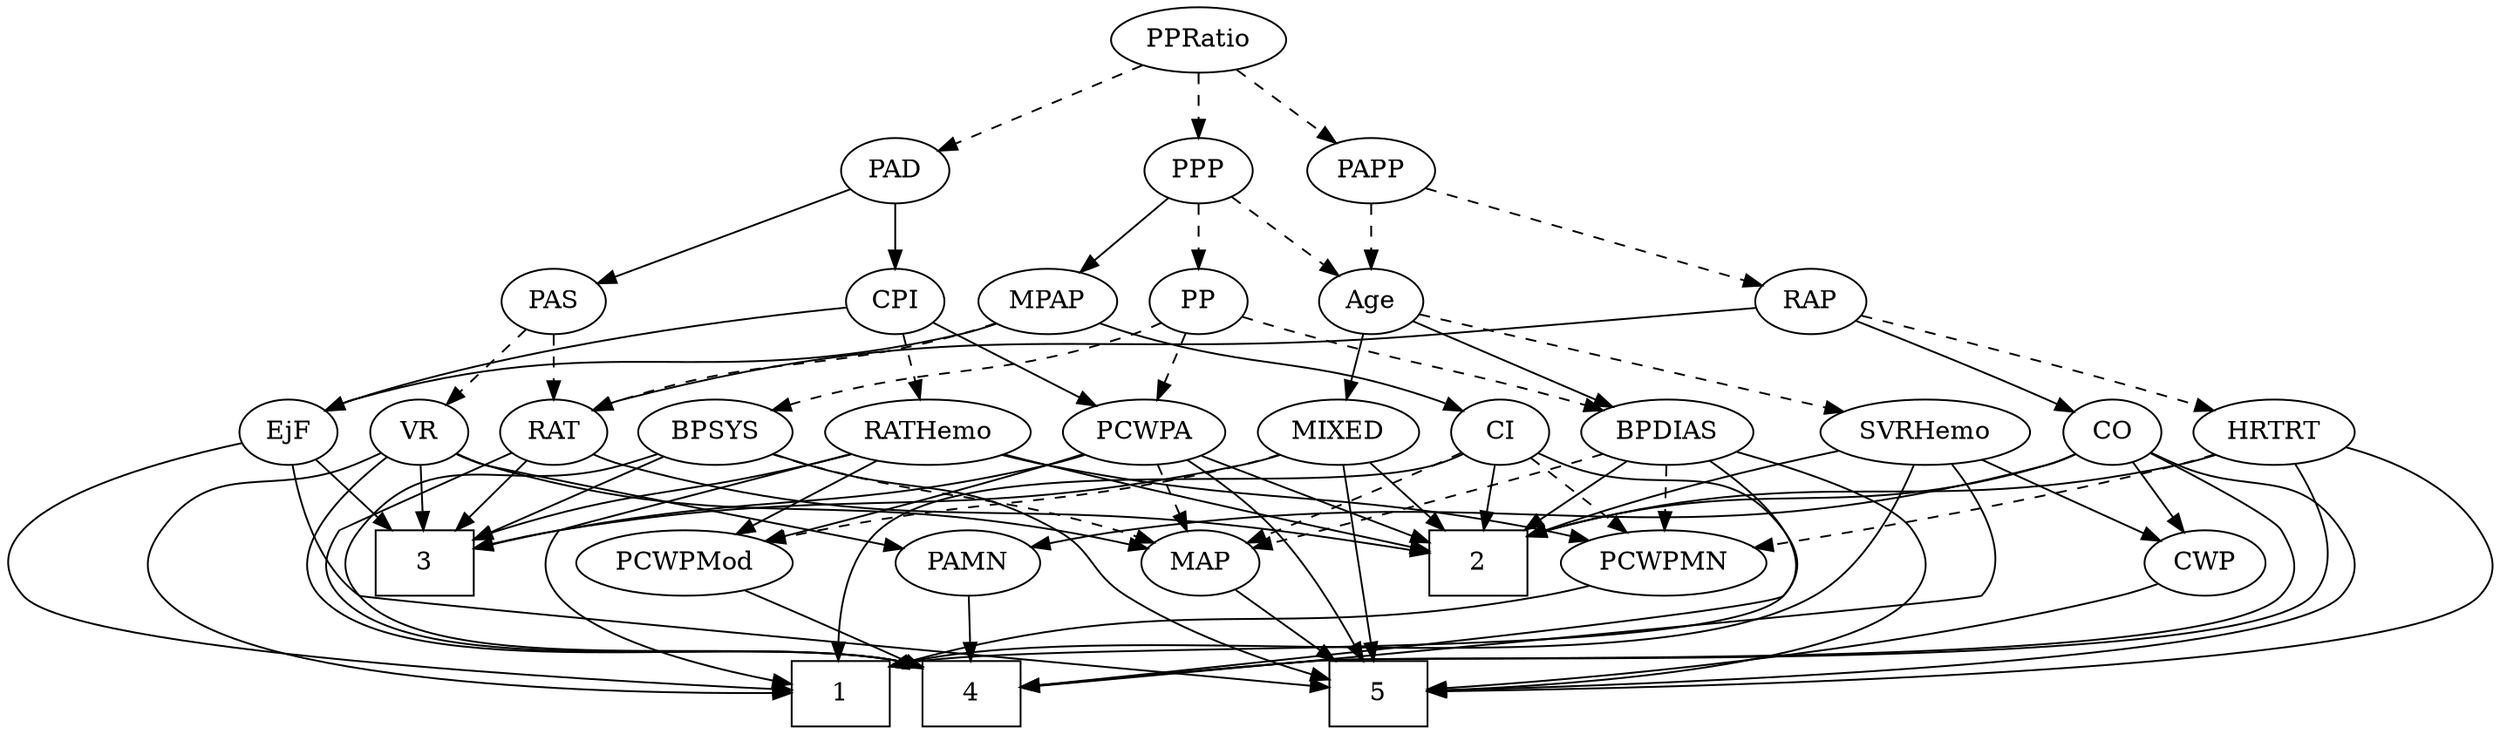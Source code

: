 strict digraph {
	graph [bb="0,0,1278.5,396"];
	node [label="\N"];
	1	[height=0.5,
		pos="512,18",
		shape=box,
		width=0.75];
	2	[height=0.5,
		pos="927,90",
		shape=box,
		width=0.75];
	3	[height=0.5,
		pos="141,90",
		shape=box,
		width=0.75];
	4	[height=0.5,
		pos="766,18",
		shape=box,
		width=0.75];
	5	[height=0.5,
		pos="838,18",
		shape=box,
		width=0.75];
	RAP	[height=0.5,
		pos="851,234",
		width=0.77632];
	CO	[height=0.5,
		pos="1134,162",
		width=0.75];
	RAP -> CO	[pos="e,1113.4,173.72 878.23,229.25 924.33,222.45 1020.3,206.29 1098,180 1099.9,179.35 1101.9,178.63 1103.8,177.86",
		style=solid];
	HRTRT	[height=0.5,
		pos="927,162",
		width=1.1013];
	RAP -> HRTRT	[pos="e,910.32,178.36 866.38,218.83 876.84,209.2 890.9,196.25 902.84,185.25",
		style=dashed];
	RAT	[height=0.5,
		pos="389,162",
		width=0.75827];
	RAP -> RAT	[pos="e,409.5,174.05 823.46,230.09 735.25,220.68 463.29,191.11 425,180 423.06,179.44 421.09,178.78 419.13,178.06",
		style=solid];
	PAS	[height=0.5,
		pos="299,234",
		width=0.75];
	VR	[height=0.5,
		pos="99,162",
		width=0.75];
	PAS -> VR	[pos="e,120.12,173.53 274.48,226.15 242.11,216.86 183.55,199.22 135,180 133.17,179.28 131.3,178.5 129.42,177.7",
		style=dashed];
	PAS -> RAT	[pos="e,371.84,176.35 315.93,219.83 329.42,209.34 348.51,194.49 363.8,182.6",
		style=dashed];
	PAD	[height=0.5,
		pos="299,306",
		width=0.79437];
	PAD -> PAS	[pos="e,299,252.1 299,287.7 299,279.98 299,270.71 299,262.11",
		style=solid];
	CPI	[height=0.5,
		pos="204,234",
		width=0.75];
	PAD -> CPI	[pos="e,221.47,247.87 281.13,291.83 266.58,281.11 245.84,265.83 229.53,253.82",
		style=solid];
	PAMN	[height=0.5,
		pos="770,90",
		width=1.011];
	PAMN -> 4	[pos="e,766.98,36.104 769.01,71.697 768.57,63.983 768.04,54.712 767.55,46.112",
		style=solid];
	CWP	[height=0.5,
		pos="1231,90",
		width=0.84854];
	CWP -> 5	[pos="e,865.02,21.168 1206.5,78.697 1200,76.219 1192.8,73.777 1186,72 1074.8,42.884 939.23,27.946 875.06,22.067",
		style=solid];
	PCWPMod	[height=0.5,
		pos="238,90",
		width=1.4443];
	PCWPMod -> 4	[pos="e,738.99,20.791 276.89,78.034 285.75,75.802 295.16,73.638 304,72 460.37,43.034 649.64,27.265 728.59,21.533",
		style=solid];
	PCWPA	[height=0.5,
		pos="302,162",
		width=1.1555];
	PCWPA -> 2	[pos="e,899.92,95.677 332.42,149.52 339.11,147.37 346.23,145.37 353,144 554.86,103.13 610.39,131.47 815,108 840.02,105.13 868.03,100.88 \
889.78,97.345",
		style=solid];
	PCWPA -> 3	[pos="e,168.07,103.93 272.81,149.01 249.27,139.26 215.13,124.93 177.25,108.04",
		style=solid];
	PCWPA -> 5	[pos="e,810.86,33.017 316.27,144.77 335.77,123.84 372.92,88.196 413,72 570.99,8.1509 632.23,79.036 801.16,35.604",
		style=solid];
	PCWPA -> PCWPMod	[pos="e,252.91,107.31 287.48,145.12 279.33,136.2 269,124.91 259.89,114.94",
		style=solid];
	MAP	[height=0.5,
		pos="453,90",
		width=0.84854];
	PCWPA -> MAP	[pos="e,429.82,101.75 329.34,148.32 355.04,136.41 393.51,118.58 420.71,105.97",
		style=dashed];
	PCWPMN	[height=0.5,
		pos="628,90",
		width=1.3902];
	PCWPMN -> 1	[pos="e,539.41,35.539 603.4,74.155 587.43,64.517 566.33,51.787 548.43,40.985",
		style=solid];
	CO -> 2	[pos="e,954.06,98.116 1112.9,150.43 1108.1,148.18 1102.9,145.9 1098,144 1052.7,126.37 998.82,110.48 963.84,100.8",
		style=solid];
	CO -> 4	[pos="e,793.17,32.919 1130.5,144.08 1125.3,123.43 1113.3,89.151 1089,72 986.57,-0.1571 928.44,68.236 803.1,35.674",
		style=solid];
	CO -> 5	[pos="e,865.05,20.266 1160.8,159.28 1193.2,155.6 1246.3,144.08 1271,108 1280,94.802 1281.6,83.981 1271,72 1244.9,42.52 975.56,25.965 875.32,\
20.786",
		style=solid];
	CO -> PAMN	[pos="e,804.49,96.013 1113.5,150.09 1108.5,147.8 1103.1,145.6 1098,144 1071.4,135.74 897.71,109.7 814.43,97.47",
		style=solid];
	CO -> CWP	[pos="e,1212.3,104.47 1151.8,148.16 1166.4,137.61 1187.4,122.49 1204.1,110.45",
		style=solid];
	CI	[height=0.5,
		pos="653,162",
		width=0.75];
	CI -> 1	[pos="e,520.17,36.307 631.52,150.83 613.38,141.49 587.47,126.35 569,108 550.51,89.638 535,64.261 524.84,45.302",
		style=solid];
	CI -> 2	[pos="e,899.94,103.16 673.57,150.17 678.52,147.87 683.87,145.65 689,144 773.74,116.77 800.63,133.19 886,108 887.43,107.58 888.88,107.12 \
890.34,106.64",
		style=solid];
	CI -> 4	[pos="e,787.19,36.274 674.07,150.35 678.91,148.1 684.08,145.85 689,144 743.51,123.5 779.93,154.5 815,108 830.38,87.612 812.69,61.819 794.42,\
43.255",
		style=solid];
	CI -> PCWPMN	[pos="e,634.06,107.96 647.08,144.41 644.22,136.42 640.73,126.64 637.52,117.64",
		style=dashed];
	CI -> MAP	[pos="e,477.65,100.65 631.91,150.4 627.07,148.15 621.9,145.89 617,144 565.43,124.15 550.32,125.77 498,108 494.47,106.8 490.81,105.5 487.16,\
104.18",
		style=dashed];
	SVRHemo	[height=0.5,
		pos="1039,162",
		width=1.3902];
	SVRHemo -> 1	[pos="e,539.16,21.033 1030,144.22 1017.8,123.38 994.01,88.558 963,72 926.77,52.653 650.71,29.687 549.26,21.812",
		style=solid];
	SVRHemo -> 2	[pos="e,954.26,108.04 1015.2,146.15 1000,136.65 980.04,124.15 962.91,113.45",
		style=solid];
	SVRHemo -> 4	[pos="e,793.17,32.896 1053.9,144.75 1069.8,125.41 1090.5,93.078 1072,72 1034,28.592 875.9,50.785 803.25,35.444",
		style=solid];
	SVRHemo -> CWP	[pos="e,1205.8,100.6 1073.2,148.83 1103,138.18 1147.4,122.23 1186,108 1189.3,106.78 1192.8,105.49 1196.2,104.21",
		style=solid];
	MIXED	[height=0.5,
		pos="568,162",
		width=1.1193];
	MIXED -> 2	[pos="e,899.66,97.288 597.8,149.71 604.08,147.6 610.71,145.57 617,144 717.82,118.87 745.83,126.94 848,108 861.61,105.48 876.45,102.38 \
889.57,99.515",
		style=solid];
	MIXED -> 3	[pos="e,168.15,104.98 538.52,149.55 532.16,147.43 525.42,145.43 519,144 373.03,111.45 326.19,147.59 178.06,107.72",
		style=solid];
	MIXED -> 5	[pos="e,838.68,36.13 597.83,149.83 604.11,147.71 610.73,145.65 617,144 703.51,121.27 749.49,168.89 815,108 831.84,92.343 837.01,66.113 \
838.31,46.173",
		style=solid];
	MIXED -> PCWPMod	[pos="e,285.21,97.725 538.16,149.86 531.88,147.74 525.26,145.67 519,144 442.52,123.64 352.31,108.08 295.14,99.244",
		style=dashed];
	BPSYS	[height=0.5,
		pos="472,162",
		width=1.0471];
	BPSYS -> 3	[pos="e,168.18,104.86 443.96,149.81 437.78,147.64 431.23,145.56 425,144 320.02,117.69 285.59,138.86 177.8,107.72",
		style=solid];
	BPSYS -> 4	[pos="e,738.81,21.063 450.82,146.66 426.37,128.4 392.07,96.303 413,72 433.45,48.248 642.04,28.937 728.63,21.881",
		style=solid];
	BPSYS -> 5	[pos="e,810.81,32.834 484.45,144.76 501.22,124.15 533.15,89.221 569,72 660.59,27.999 699.44,64.342 801.1,35.709",
		style=solid];
	BPSYS -> MAP	[pos="e,457.69,108.28 467.4,144.05 465.29,136.26 462.72,126.82 460.35,118.08",
		style=dashed];
	BPDIAS	[height=0.5,
		pos="740,162",
		width=1.1735];
	BPDIAS -> 1	[pos="e,539.07,21.135 734.23,143.99 726.55,123.9 711.08,90.838 687,72 646.55,40.353 587.33,27.539 549.22,22.393",
		style=solid];
	BPDIAS -> 2	[pos="e,899.72,102.51 771.77,149.93 801.44,139.48 846.92,123.19 886,108 887.39,107.46 888.81,106.9 890.24,106.34",
		style=solid];
	BPDIAS -> 5	[pos="e,865.21,21.906 780.94,157.24 839.01,150.97 940.73,136.18 963,108 972.92,95.446 971.83,85.34 963,72 943.62,42.728 904.48,29.577 \
875.13,23.697",
		style=solid];
	BPDIAS -> PCWPMN	[pos="e,652.07,106.04 717.06,146.67 700.79,136.49 678.7,122.69 660.59,111.37",
		style=dashed];
	BPDIAS -> MAP	[pos="e,481.57,96.447 708.32,149.89 701.96,147.82 695.29,145.75 689,144 620.17,124.85 538.59,107.75 491.61,98.426",
		style=dashed];
	HRTRT -> 2	[pos="e,927,108.1 927,143.7 927,135.98 927,126.71 927,118.11",
		style=solid];
	HRTRT -> 4	[pos="e,793.26,32.635 942.46,145.1 959.03,126.1 980.72,94.114 963,72 919.13,17.234 875.29,56.119 803.15,35.751",
		style=solid];
	HRTRT -> 5	[pos="e,865.15,22.294 957.17,150.18 985.64,139.27 1025.3,122.09 1034,108 1042.4,94.405 1043.7,84.705 1034,72 1014.8,46.927 926.48,30.99 \
875.19,23.682",
		style=solid];
	HRTRT -> PCWPMN	[pos="e,669.04,100.61 892.7,152.97 840.25,140.69 739.78,117.17 678.84,102.9",
		style=dashed];
	RATHemo	[height=0.5,
		pos="193,162",
		width=1.3721];
	RATHemo -> 1	[pos="e,484.76,20.499 157.42,149.41 138.23,141.12 116.23,127.87 105,108 97.128,94.07 94.442,84.022 105,72 129.25,44.391 378.65,26.865 \
474.63,21.098",
		style=solid];
	RATHemo -> 2	[pos="e,899.93,95.784 228.29,149.31 235.72,147.23 243.56,145.31 251,144 498.37,100.41 565.26,134.87 815,108 840.04,105.31 868.05,101.05 \
889.8,97.476",
		style=solid];
	RATHemo -> 3	[pos="e,153.96,108.45 180.68,144.41 174.51,136.12 166.92,125.89 160.03,116.62",
		style=solid];
	RATHemo -> PCWPMod	[pos="e,227.1,107.96 203.66,144.41 209.02,136.08 215.63,125.8 221.61,116.49",
		style=solid];
	RATHemo -> PCWPMN	[pos="e,581.87,97.102 228.99,149.57 236.23,147.52 243.82,145.55 251,144 281.69,137.38 474.54,111.39 571.9,98.427",
		style=solid];
	MAP -> 5	[pos="e,810.82,32.89 481.34,82.702 497.34,79.271 517.73,75.104 536,72 650.4,52.566 685.69,68.92 800.91,35.802",
		style=solid];
	MPAP	[height=0.5,
		pos="391,234",
		width=0.97491];
	MPAP -> CI	[pos="e,632.41,173.78 417.88,222.02 423.79,219.84 430.06,217.7 436,216 514.85,193.43 539.11,205.7 617,180 618.92,179.37 620.87,178.66 \
622.82,177.89",
		style=solid];
	MPAP -> RAT	[pos="e,389.49,180.1 390.51,215.7 390.29,207.98 390.02,198.71 389.77,190.11",
		style=dashed];
	EjF	[height=0.5,
		pos="27,162",
		width=0.75];
	MPAP -> EjF	[pos="e,47.51,174.02 362.46,223.35 353.72,220.67 344.04,217.96 335,216 215.82,190.2 179.98,214.45 63,180 61.061,179.43 59.094,178.77 57.133,\
178.04",
		style=solid];
	CPI -> PCWPA	[pos="e,281.43,177.7 221.97,220.16 236.28,209.94 256.58,195.44 273.15,183.61",
		style=solid];
	CPI -> RATHemo	[pos="e,195.71,180.28 201.34,216.05 200.13,208.35 198.66,199.03 197.3,190.36",
		style=dashed];
	CPI -> EjF	[pos="e,48.19,173.36 180.32,224.77 152.11,214.81 103.7,197.23 63,180 61.186,179.23 59.33,178.42 57.463,177.6",
		style=solid];
	PP	[height=0.5,
		pos="472,234",
		width=0.75];
	PP -> PCWPA	[pos="e,332.29,174.56 450.56,222.92 445.48,220.6 440.07,218.17 435,216 403.87,202.66 368.2,188.5 341.64,178.18",
		style=dashed];
	PP -> BPSYS	[pos="e,472,180.1 472,215.7 472,207.98 472,198.71 472,190.11",
		style=dashed];
	PP -> BPDIAS	[pos="e,708.3,174.02 497.24,227.54 537.88,218.6 620.25,199.82 689,180 692.14,179.1 695.37,178.12 698.62,177.11",
		style=dashed];
	PPP	[height=0.5,
		pos="472,306",
		width=0.75];
	PPP -> MPAP	[pos="e,408.09,249.77 456,291.17 444.54,281.27 428.9,267.75 415.83,256.46",
		style=solid];
	PPP -> PP	[pos="e,472,252.1 472,287.7 472,279.98 472,270.71 472,262.11",
		style=dashed];
	Age	[height=0.5,
		pos="643,234",
		width=0.75];
	PPP -> Age	[pos="e,620.64,244.15 494.36,295.85 524.18,283.64 577.18,261.95 611.17,248.03",
		style=dashed];
	PAPP	[height=0.5,
		pos="643,306",
		width=0.88464];
	PAPP -> RAP	[pos="e,826.6,243.21 669.77,295.99 707.37,283.34 775.84,260.29 817.01,246.44",
		style=dashed];
	PAPP -> Age	[pos="e,643,252.1 643,287.7 643,279.98 643,270.71 643,262.11",
		style=dashed];
	VR -> 1	[pos="e,484.87,19.94 78.045,150.5 62.707,141.54 43.057,127.07 34,108 27.136,93.547 23.328,83.921 34,72 63.306,39.265 367.58,24.53 474.83,\
20.326",
		style=solid];
	VR -> 3	[pos="e,130.62,108.29 108.53,145.12 113.52,136.8 119.75,126.41 125.42,116.96",
		style=solid];
	VR -> 4	[pos="e,738.92,21.112 94.314,143.96 89.926,123.83 86.503,90.734 105,72 106.38,70.598 589.33,32.793 728.74,21.907",
		style=solid];
	VR -> PAMN	[pos="e,737.85,98.653 119.06,149.91 124.12,147.56 129.65,145.38 135,144 373.02,82.424 443.34,140.74 687,108 700.34,106.21 714.76,103.52 \
727.77,100.81",
		style=solid];
	VR -> MAP	[pos="e,423.47,94.861 119.55,150.11 124.5,147.82 129.85,145.61 135,144 186.36,127.93 339.98,106.1 413.26,96.228",
		style=solid];
	RAT -> 2	[pos="e,899.9,95.568 409.47,149.83 414.43,147.55 419.8,145.42 425,144 592.92,98.138 642.21,129.07 815,108 840,104.95 868.01,100.7 889.77,\
97.211",
		style=solid];
	RAT -> 3	[pos="e,168.24,104.69 368.03,150.07 363.18,147.83 357.98,145.66 353,144 280.21,119.76 254.74,132.16 177.87,107.84",
		style=solid];
	RAT -> 4	[pos="e,738.99,21.084 386.06,143.97 383.65,123.86 383.22,90.767 402,72 424.95,49.061 640.88,29.14 728.91,21.903",
		style=solid];
	PPRatio	[height=0.5,
		pos="472,378",
		width=1.1013];
	PPRatio -> PAD	[pos="e,322.33,316.44 443.43,365.44 412.73,353.02 364.01,333.3 331.77,320.26",
		style=dashed];
	PPRatio -> PPP	[pos="e,472,324.1 472,359.7 472,351.98 472,342.71 472,334.11",
		style=dashed];
	PPRatio -> PAPP	[pos="e,617.91,317.27 500.62,365.28 530.35,353.11 576.86,334.07 608.58,321.09",
		style=dashed];
	Age -> SVRHemo	[pos="e,1001.2,173.9 669.51,229.75 726.13,222.6 862.94,204.18 976,180 981,178.93 986.19,177.71 991.35,176.43",
		style=dashed];
	Age -> MIXED	[pos="e,584.72,178.61 627.82,218.83 617.57,209.27 603.82,196.43 592.08,185.48",
		style=solid];
	Age -> BPDIAS	[pos="e,719.29,177.94 660.79,220.16 674.86,210.01 694.78,195.64 711.12,183.84",
		style=solid];
	EjF -> 1	[pos="e,484.99,19.872 20.269,144.24 13.53,124.39 6.4476,91.562 24,72 54.018,38.545 366,24.236 474.81,20.237",
		style=solid];
	EjF -> 3	[pos="e,113.86,107.66 46.339,149.13 62.424,139.25 85.753,124.92 105.23,112.97",
		style=solid];
	EjF -> 5	[pos="e,810.89,33.14 35.768,144.62 48.077,123.51 72.646,87.684 105,72 241.7,5.7326 635.01,71.036 800.78,35.506",
		style=solid];
}

